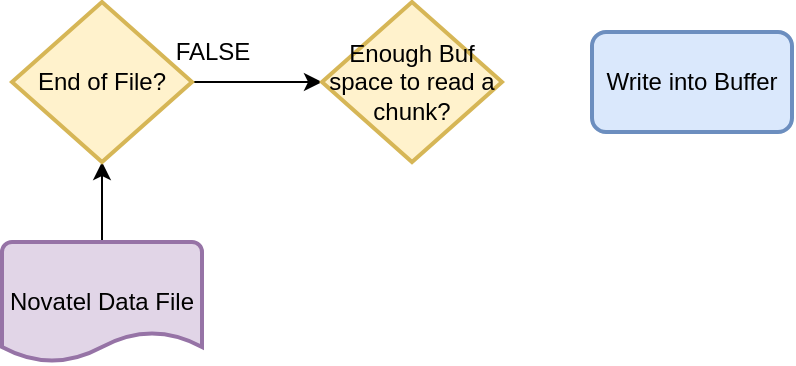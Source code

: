 <mxfile version="13.5.7" type="device"><diagram id="_dVbZiTsdD92PWZo6cxm" name="Page-1"><mxGraphModel dx="1086" dy="806" grid="1" gridSize="10" guides="1" tooltips="1" connect="1" arrows="1" fold="1" page="1" pageScale="1" pageWidth="850" pageHeight="1100" math="0" shadow="0"><root><mxCell id="0"/><mxCell id="1" parent="0"/><mxCell id="AkYQRVAvk4sGXlH8WqCy-6" value="" style="edgeStyle=orthogonalEdgeStyle;rounded=0;orthogonalLoop=1;jettySize=auto;html=1;" edge="1" parent="1" source="AkYQRVAvk4sGXlH8WqCy-2" target="AkYQRVAvk4sGXlH8WqCy-5"><mxGeometry relative="1" as="geometry"/></mxCell><mxCell id="AkYQRVAvk4sGXlH8WqCy-2" value="Novatel Data File" style="strokeWidth=2;html=1;shape=mxgraph.flowchart.document2;whiteSpace=wrap;size=0.25;fillColor=#e1d5e7;strokeColor=#9673a6;" vertex="1" parent="1"><mxGeometry x="30" y="330" width="100" height="60" as="geometry"/></mxCell><mxCell id="AkYQRVAvk4sGXlH8WqCy-3" value="Write into Buffer" style="rounded=1;whiteSpace=wrap;html=1;absoluteArcSize=1;arcSize=14;strokeWidth=2;fillColor=#dae8fc;strokeColor=#6c8ebf;" vertex="1" parent="1"><mxGeometry x="325" y="225" width="100" height="50" as="geometry"/></mxCell><mxCell id="AkYQRVAvk4sGXlH8WqCy-11" value="" style="edgeStyle=orthogonalEdgeStyle;rounded=0;orthogonalLoop=1;jettySize=auto;html=1;" edge="1" parent="1" source="AkYQRVAvk4sGXlH8WqCy-5" target="AkYQRVAvk4sGXlH8WqCy-10"><mxGeometry relative="1" as="geometry"/></mxCell><mxCell id="AkYQRVAvk4sGXlH8WqCy-5" value="End of File?" style="strokeWidth=2;html=1;shape=mxgraph.flowchart.decision;whiteSpace=wrap;fillColor=#fff2cc;strokeColor=#d6b656;" vertex="1" parent="1"><mxGeometry x="35" y="210" width="90" height="80" as="geometry"/></mxCell><mxCell id="AkYQRVAvk4sGXlH8WqCy-8" value="FALSE" style="text;html=1;align=center;verticalAlign=middle;resizable=0;points=[];autosize=1;" vertex="1" parent="1"><mxGeometry x="110" y="225" width="50" height="20" as="geometry"/></mxCell><mxCell id="AkYQRVAvk4sGXlH8WqCy-10" value="Enough Buf space to read a chunk?" style="strokeWidth=2;html=1;shape=mxgraph.flowchart.decision;whiteSpace=wrap;fillColor=#fff2cc;strokeColor=#d6b656;" vertex="1" parent="1"><mxGeometry x="190" y="210" width="90" height="80" as="geometry"/></mxCell></root></mxGraphModel></diagram></mxfile>